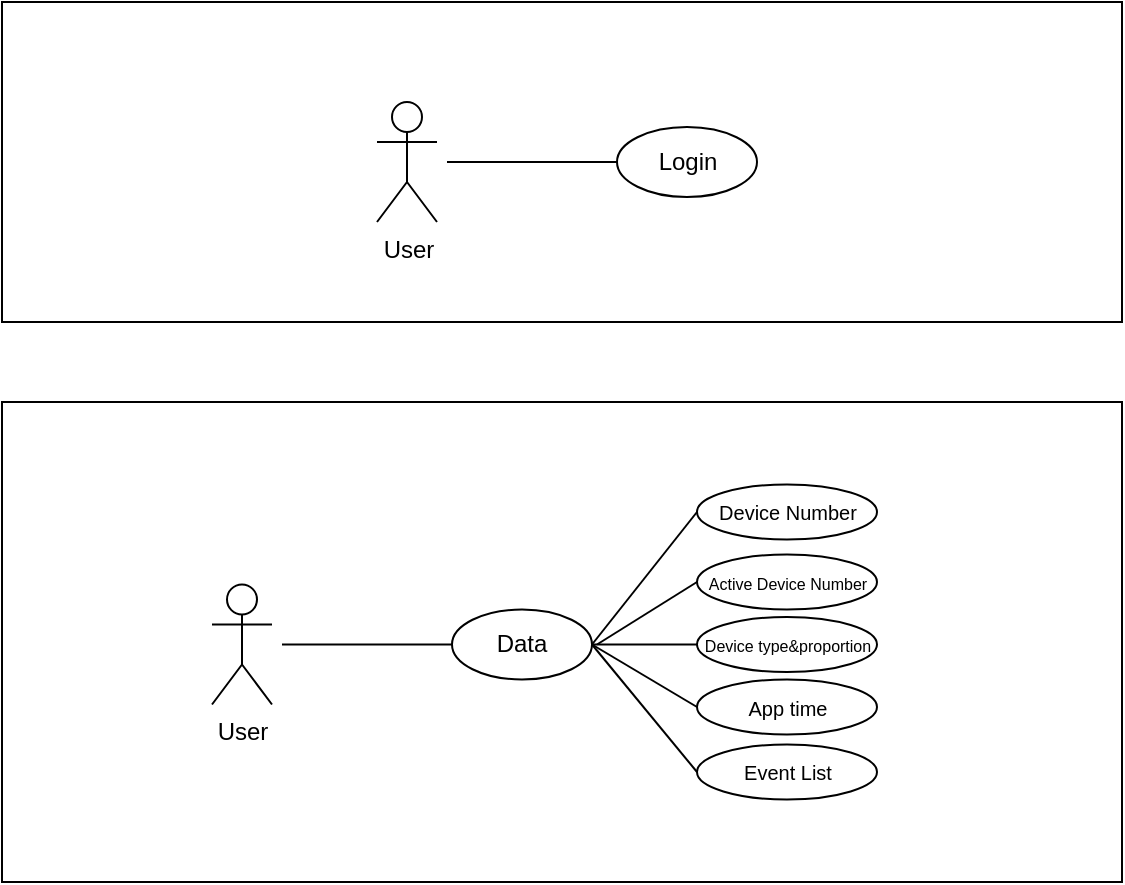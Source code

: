 <mxfile version="13.0.3" type="device" pages="18"><diagram id="hH4f4-3-6F6u0P4qsX8q" name="Page-1"><mxGraphModel dx="768" dy="482" grid="1" gridSize="10" guides="1" tooltips="1" connect="1" arrows="1" fold="1" page="1" pageScale="1" pageWidth="827" pageHeight="1169" math="0" shadow="0"><root><mxCell id="0"/><mxCell id="1" parent="0"/><mxCell id="YInBIjqADrUgdIRIie-e-1" value="" style="rounded=0;whiteSpace=wrap;html=1;" parent="1" vertex="1"><mxGeometry x="40" y="40" width="560" height="160" as="geometry"/></mxCell><mxCell id="YInBIjqADrUgdIRIie-e-2" value="User" style="shape=umlActor;verticalLabelPosition=bottom;verticalAlign=top;html=1;outlineConnect=0;" parent="1" vertex="1"><mxGeometry x="227.5" y="90" width="30" height="60" as="geometry"/></mxCell><mxCell id="YInBIjqADrUgdIRIie-e-3" value="Login" style="ellipse;whiteSpace=wrap;html=1;" parent="1" vertex="1"><mxGeometry x="347.5" y="102.5" width="70" height="35" as="geometry"/></mxCell><mxCell id="YInBIjqADrUgdIRIie-e-4" value="" style="endArrow=none;html=1;exitX=0;exitY=0.5;exitDx=0;exitDy=0;entryX=1;entryY=0.5;entryDx=0;entryDy=0;" parent="1" source="YInBIjqADrUgdIRIie-e-3" target="YInBIjqADrUgdIRIie-e-6" edge="1"><mxGeometry width="50" height="50" relative="1" as="geometry"><mxPoint x="517.5" y="290" as="sourcePoint"/><mxPoint x="567.5" y="240" as="targetPoint"/></mxGeometry></mxCell><mxCell id="YInBIjqADrUgdIRIie-e-6" value="&amp;nbsp; &amp;nbsp;" style="text;html=1;strokeColor=none;fillColor=none;align=center;verticalAlign=middle;whiteSpace=wrap;rounded=0;" parent="1" vertex="1"><mxGeometry x="222.5" y="110" width="40" height="20" as="geometry"/></mxCell><mxCell id="YInBIjqADrUgdIRIie-e-8" value="" style="rounded=0;whiteSpace=wrap;html=1;" parent="1" vertex="1"><mxGeometry x="40" y="240" width="560" height="240" as="geometry"/></mxCell><mxCell id="YInBIjqADrUgdIRIie-e-9" value="User" style="shape=umlActor;verticalLabelPosition=bottom;verticalAlign=top;html=1;outlineConnect=0;" parent="1" vertex="1"><mxGeometry x="145" y="331.25" width="30" height="60" as="geometry"/></mxCell><mxCell id="YInBIjqADrUgdIRIie-e-10" value="Data" style="ellipse;whiteSpace=wrap;html=1;" parent="1" vertex="1"><mxGeometry x="265" y="343.75" width="70" height="35" as="geometry"/></mxCell><mxCell id="YInBIjqADrUgdIRIie-e-11" value="" style="endArrow=none;html=1;exitX=0;exitY=0.5;exitDx=0;exitDy=0;entryX=1;entryY=0.5;entryDx=0;entryDy=0;" parent="1" source="YInBIjqADrUgdIRIie-e-10" target="YInBIjqADrUgdIRIie-e-12" edge="1"><mxGeometry width="50" height="50" relative="1" as="geometry"><mxPoint x="435" y="531.25" as="sourcePoint"/><mxPoint x="485" y="481.25" as="targetPoint"/></mxGeometry></mxCell><mxCell id="YInBIjqADrUgdIRIie-e-12" value="&amp;nbsp; &amp;nbsp;" style="text;html=1;strokeColor=none;fillColor=none;align=center;verticalAlign=middle;whiteSpace=wrap;rounded=0;" parent="1" vertex="1"><mxGeometry x="140" y="351.25" width="40" height="20" as="geometry"/></mxCell><mxCell id="YInBIjqADrUgdIRIie-e-13" value="&lt;font style=&quot;font-size: 8px&quot;&gt;Device type&amp;amp;proportion&lt;/font&gt;" style="ellipse;whiteSpace=wrap;html=1;" parent="1" vertex="1"><mxGeometry x="387.5" y="347.5" width="90" height="27.5" as="geometry"/></mxCell><mxCell id="YInBIjqADrUgdIRIie-e-14" value="&lt;font style=&quot;font-size: 10px&quot;&gt;App time&lt;/font&gt;" style="ellipse;whiteSpace=wrap;html=1;" parent="1" vertex="1"><mxGeometry x="387.5" y="378.75" width="90" height="27.5" as="geometry"/></mxCell><mxCell id="YInBIjqADrUgdIRIie-e-15" value="&lt;font style=&quot;font-size: 10px&quot;&gt;Event List&lt;/font&gt;" style="ellipse;whiteSpace=wrap;html=1;" parent="1" vertex="1"><mxGeometry x="387.5" y="411.25" width="90" height="27.5" as="geometry"/></mxCell><mxCell id="YInBIjqADrUgdIRIie-e-16" value="&lt;font style=&quot;font-size: 8px&quot;&gt;Active Device Number&lt;/font&gt;" style="ellipse;whiteSpace=wrap;html=1;" parent="1" vertex="1"><mxGeometry x="387.5" y="316.25" width="90" height="27.5" as="geometry"/></mxCell><mxCell id="YInBIjqADrUgdIRIie-e-17" value="&lt;font style=&quot;font-size: 10px&quot;&gt;Device Number&lt;/font&gt;" style="ellipse;whiteSpace=wrap;html=1;" parent="1" vertex="1"><mxGeometry x="387.5" y="281.25" width="90" height="27.5" as="geometry"/></mxCell><mxCell id="YInBIjqADrUgdIRIie-e-18" value="" style="endArrow=none;html=1;exitX=1;exitY=0.5;exitDx=0;exitDy=0;entryX=0;entryY=0.5;entryDx=0;entryDy=0;" parent="1" source="YInBIjqADrUgdIRIie-e-10" target="YInBIjqADrUgdIRIie-e-17" edge="1"><mxGeometry width="50" height="50" relative="1" as="geometry"><mxPoint x="297.5" y="291.25" as="sourcePoint"/><mxPoint x="347.5" y="241.25" as="targetPoint"/></mxGeometry></mxCell><mxCell id="YInBIjqADrUgdIRIie-e-19" value="" style="endArrow=none;html=1;entryX=0;entryY=0.5;entryDx=0;entryDy=0;" parent="1" target="YInBIjqADrUgdIRIie-e-16" edge="1"><mxGeometry width="50" height="50" relative="1" as="geometry"><mxPoint x="337.5" y="361.25" as="sourcePoint"/><mxPoint x="347.5" y="241.25" as="targetPoint"/></mxGeometry></mxCell><mxCell id="YInBIjqADrUgdIRIie-e-20" value="" style="endArrow=none;html=1;entryX=1;entryY=0.5;entryDx=0;entryDy=0;exitX=0;exitY=0.5;exitDx=0;exitDy=0;" parent="1" source="YInBIjqADrUgdIRIie-e-13" target="YInBIjqADrUgdIRIie-e-10" edge="1"><mxGeometry width="50" height="50" relative="1" as="geometry"><mxPoint x="297.5" y="291.25" as="sourcePoint"/><mxPoint x="347.5" y="241.25" as="targetPoint"/></mxGeometry></mxCell><mxCell id="YInBIjqADrUgdIRIie-e-21" value="" style="endArrow=none;html=1;exitX=1;exitY=0.5;exitDx=0;exitDy=0;entryX=0;entryY=0.5;entryDx=0;entryDy=0;" parent="1" source="YInBIjqADrUgdIRIie-e-10" target="YInBIjqADrUgdIRIie-e-14" edge="1"><mxGeometry width="50" height="50" relative="1" as="geometry"><mxPoint x="297.5" y="291.25" as="sourcePoint"/><mxPoint x="347.5" y="241.25" as="targetPoint"/></mxGeometry></mxCell><mxCell id="YInBIjqADrUgdIRIie-e-22" value="" style="endArrow=none;html=1;exitX=1;exitY=0.5;exitDx=0;exitDy=0;entryX=0;entryY=0.5;entryDx=0;entryDy=0;" parent="1" source="YInBIjqADrUgdIRIie-e-10" target="YInBIjqADrUgdIRIie-e-15" edge="1"><mxGeometry width="50" height="50" relative="1" as="geometry"><mxPoint x="297.5" y="291.25" as="sourcePoint"/><mxPoint x="347.5" y="241.25" as="targetPoint"/></mxGeometry></mxCell></root></mxGraphModel></diagram><diagram id="mdCK7ufDL4a0QUTKu_FU" name="Page-2"><mxGraphModel dx="768" dy="482" grid="1" gridSize="10" guides="1" tooltips="1" connect="1" arrows="1" fold="1" page="1" pageScale="1" pageWidth="827" pageHeight="1169" math="0" shadow="0"><root><mxCell id="mwAIqsjpLrRH8OS5Hnb2-0"/><mxCell id="mwAIqsjpLrRH8OS5Hnb2-1" parent="mwAIqsjpLrRH8OS5Hnb2-0"/><mxCell id="mwAIqsjpLrRH8OS5Hnb2-2" value="" style="rounded=0;whiteSpace=wrap;html=1;" parent="mwAIqsjpLrRH8OS5Hnb2-1" vertex="1"><mxGeometry x="40" y="240" width="560" height="240" as="geometry"/></mxCell><mxCell id="mwAIqsjpLrRH8OS5Hnb2-3" value="User" style="shape=umlActor;verticalLabelPosition=bottom;verticalAlign=top;html=1;outlineConnect=0;" parent="mwAIqsjpLrRH8OS5Hnb2-1" vertex="1"><mxGeometry x="215" y="330" width="30" height="60" as="geometry"/></mxCell><mxCell id="mwAIqsjpLrRH8OS5Hnb2-4" value="Data Manage" style="ellipse;whiteSpace=wrap;html=1;" parent="mwAIqsjpLrRH8OS5Hnb2-1" vertex="1"><mxGeometry x="335" y="342.5" width="115" height="35" as="geometry"/></mxCell><mxCell id="mwAIqsjpLrRH8OS5Hnb2-5" value="" style="endArrow=none;html=1;exitX=0;exitY=0.5;exitDx=0;exitDy=0;entryX=1;entryY=0.5;entryDx=0;entryDy=0;" parent="mwAIqsjpLrRH8OS5Hnb2-1" source="mwAIqsjpLrRH8OS5Hnb2-4" target="mwAIqsjpLrRH8OS5Hnb2-6" edge="1"><mxGeometry width="50" height="50" relative="1" as="geometry"><mxPoint x="505" y="530" as="sourcePoint"/><mxPoint x="555" y="480" as="targetPoint"/></mxGeometry></mxCell><mxCell id="mwAIqsjpLrRH8OS5Hnb2-6" value="&amp;nbsp; &amp;nbsp;" style="text;html=1;strokeColor=none;fillColor=none;align=center;verticalAlign=middle;whiteSpace=wrap;rounded=0;" parent="mwAIqsjpLrRH8OS5Hnb2-1" vertex="1"><mxGeometry x="210" y="350" width="40" height="20" as="geometry"/></mxCell></root></mxGraphModel></diagram><diagram id="yg_pd3WuVR7TPbn5DdgF" name="Page-3"><mxGraphModel dx="768" dy="482" grid="1" gridSize="10" guides="1" tooltips="1" connect="1" arrows="1" fold="1" page="1" pageScale="1" pageWidth="827" pageHeight="1169" math="0" shadow="0"><root><mxCell id="lUKoo3FnSVLaAVWd8ITv-0"/><mxCell id="lUKoo3FnSVLaAVWd8ITv-1" parent="lUKoo3FnSVLaAVWd8ITv-0"/><mxCell id="iNlcxAzC2ska1V42nOl6-0" value="" style="rounded=0;whiteSpace=wrap;html=1;" parent="lUKoo3FnSVLaAVWd8ITv-1" vertex="1"><mxGeometry x="40" y="240" width="560" height="240" as="geometry"/></mxCell><mxCell id="iNlcxAzC2ska1V42nOl6-1" value="User" style="shape=umlActor;verticalLabelPosition=bottom;verticalAlign=top;html=1;outlineConnect=0;" parent="lUKoo3FnSVLaAVWd8ITv-1" vertex="1"><mxGeometry x="215" y="330" width="30" height="60" as="geometry"/></mxCell><mxCell id="iNlcxAzC2ska1V42nOl6-4" value="&amp;nbsp; &amp;nbsp;" style="text;html=1;strokeColor=none;fillColor=none;align=center;verticalAlign=middle;whiteSpace=wrap;rounded=0;" parent="lUKoo3FnSVLaAVWd8ITv-1" vertex="1"><mxGeometry x="210" y="350" width="40" height="20" as="geometry"/></mxCell><mxCell id="iNlcxAzC2ska1V42nOl6-7" value="&lt;font style=&quot;font-size: 10px&quot;&gt;Device Management&lt;/font&gt;" style="ellipse;whiteSpace=wrap;html=1;" parent="lUKoo3FnSVLaAVWd8ITv-1" vertex="1"><mxGeometry x="332.5" y="346.25" width="107.5" height="27.5" as="geometry"/></mxCell><mxCell id="iNlcxAzC2ska1V42nOl6-14" value="" style="endArrow=none;html=1;entryX=0;entryY=0.5;entryDx=0;entryDy=0;" parent="lUKoo3FnSVLaAVWd8ITv-1" target="iNlcxAzC2ska1V42nOl6-7" edge="1"><mxGeometry width="50" height="50" relative="1" as="geometry"><mxPoint x="250" y="361" as="sourcePoint"/><mxPoint x="292.5" y="241.25" as="targetPoint"/></mxGeometry></mxCell></root></mxGraphModel></diagram><diagram id="iaIaDuDhJiHBpYZTyi4B" name="Page-4"><mxGraphModel dx="768" dy="482" grid="1" gridSize="10" guides="1" tooltips="1" connect="1" arrows="1" fold="1" page="1" pageScale="1" pageWidth="827" pageHeight="1169" math="0" shadow="0"><root><mxCell id="Jf1FxJ1lNRL8g4ML1pbV-0"/><mxCell id="Jf1FxJ1lNRL8g4ML1pbV-1" parent="Jf1FxJ1lNRL8g4ML1pbV-0"/><mxCell id="Jf1FxJ1lNRL8g4ML1pbV-2" value="" style="rounded=0;whiteSpace=wrap;html=1;" parent="Jf1FxJ1lNRL8g4ML1pbV-1" vertex="1"><mxGeometry x="40" y="240" width="560" height="240" as="geometry"/></mxCell><mxCell id="Jf1FxJ1lNRL8g4ML1pbV-3" value="User" style="shape=umlActor;verticalLabelPosition=bottom;verticalAlign=top;html=1;outlineConnect=0;" parent="Jf1FxJ1lNRL8g4ML1pbV-1" vertex="1"><mxGeometry x="209" y="322.5" width="30" height="60" as="geometry"/></mxCell><mxCell id="Jf1FxJ1lNRL8g4ML1pbV-4" value="&amp;nbsp; &amp;nbsp;" style="text;html=1;strokeColor=none;fillColor=none;align=center;verticalAlign=middle;whiteSpace=wrap;rounded=0;" parent="Jf1FxJ1lNRL8g4ML1pbV-1" vertex="1"><mxGeometry x="204" y="342.5" width="40" height="20" as="geometry"/></mxCell><mxCell id="h30Fol8jRjf24sBav6A--0" value="&lt;font style=&quot;font-size: 10px&quot;&gt;Select Device&lt;/font&gt;" style="ellipse;whiteSpace=wrap;html=1;" parent="Jf1FxJ1lNRL8g4ML1pbV-1" vertex="1"><mxGeometry x="324" y="290" width="90" height="27.5" as="geometry"/></mxCell><mxCell id="h30Fol8jRjf24sBav6A--1" value="&lt;font style=&quot;font-size: 10px&quot;&gt;Send Notification&lt;/font&gt;" style="ellipse;whiteSpace=wrap;html=1;" parent="Jf1FxJ1lNRL8g4ML1pbV-1" vertex="1"><mxGeometry x="324" y="338.75" width="90" height="27.5" as="geometry"/></mxCell><mxCell id="h30Fol8jRjf24sBav6A--2" value="" style="endArrow=none;html=1;exitX=1;exitY=0.5;exitDx=0;exitDy=0;entryX=0;entryY=0.5;entryDx=0;entryDy=0;" parent="Jf1FxJ1lNRL8g4ML1pbV-1" source="Jf1FxJ1lNRL8g4ML1pbV-4" target="h30Fol8jRjf24sBav6A--0" edge="1"><mxGeometry width="50" height="50" relative="1" as="geometry"><mxPoint x="414" y="282.5" as="sourcePoint"/><mxPoint x="464" y="232.5" as="targetPoint"/></mxGeometry></mxCell><mxCell id="h30Fol8jRjf24sBav6A--3" value="" style="endArrow=none;html=1;exitX=1;exitY=0.5;exitDx=0;exitDy=0;entryX=0;entryY=0.5;entryDx=0;entryDy=0;" parent="Jf1FxJ1lNRL8g4ML1pbV-1" source="Jf1FxJ1lNRL8g4ML1pbV-4" target="h30Fol8jRjf24sBav6A--1" edge="1"><mxGeometry width="50" height="50" relative="1" as="geometry"><mxPoint x="414" y="282.5" as="sourcePoint"/><mxPoint x="464" y="232.5" as="targetPoint"/></mxGeometry></mxCell><mxCell id="che88270mHcwwXX4ub6e-0" value="&lt;font style=&quot;font-size: 10px&quot;&gt;Create Group&lt;/font&gt;" style="ellipse;whiteSpace=wrap;html=1;" vertex="1" parent="Jf1FxJ1lNRL8g4ML1pbV-1"><mxGeometry x="324" y="390" width="90" height="27.5" as="geometry"/></mxCell><mxCell id="che88270mHcwwXX4ub6e-1" value="" style="endArrow=none;html=1;exitX=1;exitY=0.5;exitDx=0;exitDy=0;entryX=0;entryY=0.5;entryDx=0;entryDy=0;" edge="1" parent="Jf1FxJ1lNRL8g4ML1pbV-1" source="Jf1FxJ1lNRL8g4ML1pbV-4" target="che88270mHcwwXX4ub6e-0"><mxGeometry width="50" height="50" relative="1" as="geometry"><mxPoint x="414" y="272.5" as="sourcePoint"/><mxPoint x="464" y="222.5" as="targetPoint"/></mxGeometry></mxCell></root></mxGraphModel></diagram><diagram id="RMm5VtWfhAHAQWmN5vbu" name="Page-5"><mxGraphModel dx="768" dy="495" grid="1" gridSize="10" guides="1" tooltips="1" connect="1" arrows="1" fold="1" page="1" pageScale="1" pageWidth="827" pageHeight="1169" math="0" shadow="0"><root><mxCell id="nCXiYMChl_snbQm0TYM_-0"/><mxCell id="nCXiYMChl_snbQm0TYM_-1" parent="nCXiYMChl_snbQm0TYM_-0"/><mxCell id="nCXiYMChl_snbQm0TYM_-2" value="" style="rounded=0;whiteSpace=wrap;html=1;" vertex="1" parent="nCXiYMChl_snbQm0TYM_-1"><mxGeometry x="40" y="240" width="560" height="240" as="geometry"/></mxCell><mxCell id="nCXiYMChl_snbQm0TYM_-3" value="User" style="shape=umlActor;verticalLabelPosition=bottom;verticalAlign=top;html=1;outlineConnect=0;" vertex="1" parent="nCXiYMChl_snbQm0TYM_-1"><mxGeometry x="165" y="320" width="30" height="60" as="geometry"/></mxCell><mxCell id="nCXiYMChl_snbQm0TYM_-4" value="&amp;nbsp; &amp;nbsp;" style="text;html=1;strokeColor=none;fillColor=none;align=center;verticalAlign=middle;whiteSpace=wrap;rounded=0;" vertex="1" parent="nCXiYMChl_snbQm0TYM_-1"><mxGeometry x="160" y="340" width="40" height="20" as="geometry"/></mxCell><mxCell id="nCXiYMChl_snbQm0TYM_-5" value="End-user" style="shape=umlActor;verticalLabelPosition=bottom;verticalAlign=top;html=1;outlineConnect=0;" vertex="1" parent="nCXiYMChl_snbQm0TYM_-1"><mxGeometry x="450" y="320" width="30" height="60" as="geometry"/></mxCell><mxCell id="nCXiYMChl_snbQm0TYM_-6" value="&lt;font style=&quot;font-size: 10px&quot;&gt;Select Device&lt;/font&gt;" style="ellipse;whiteSpace=wrap;html=1;" vertex="1" parent="nCXiYMChl_snbQm0TYM_-1"><mxGeometry x="280" y="340" width="90" height="27.5" as="geometry"/></mxCell><mxCell id="nCXiYMChl_snbQm0TYM_-7" value="&lt;font style=&quot;font-size: 10px&quot;&gt;Send Notification&lt;/font&gt;" style="ellipse;whiteSpace=wrap;html=1;" vertex="1" parent="nCXiYMChl_snbQm0TYM_-1"><mxGeometry x="280" y="390" width="90" height="27.5" as="geometry"/></mxCell><mxCell id="nCXiYMChl_snbQm0TYM_-8" value="" style="endArrow=none;html=1;exitX=1;exitY=0.5;exitDx=0;exitDy=0;entryX=0;entryY=0.5;entryDx=0;entryDy=0;" edge="1" parent="nCXiYMChl_snbQm0TYM_-1" source="nCXiYMChl_snbQm0TYM_-4" target="nCXiYMChl_snbQm0TYM_-6"><mxGeometry width="50" height="50" relative="1" as="geometry"><mxPoint x="370" y="280" as="sourcePoint"/><mxPoint x="420" y="230" as="targetPoint"/></mxGeometry></mxCell><mxCell id="nCXiYMChl_snbQm0TYM_-9" value="" style="endArrow=none;html=1;exitX=1;exitY=0.5;exitDx=0;exitDy=0;entryX=0;entryY=0.5;entryDx=0;entryDy=0;" edge="1" parent="nCXiYMChl_snbQm0TYM_-1" source="nCXiYMChl_snbQm0TYM_-4" target="nCXiYMChl_snbQm0TYM_-7"><mxGeometry width="50" height="50" relative="1" as="geometry"><mxPoint x="370" y="280" as="sourcePoint"/><mxPoint x="420" y="230" as="targetPoint"/></mxGeometry></mxCell><mxCell id="nCXiYMChl_snbQm0TYM_-10" value="&amp;nbsp; &amp;nbsp;" style="text;html=1;strokeColor=none;fillColor=none;align=center;verticalAlign=middle;whiteSpace=wrap;rounded=0;" vertex="1" parent="nCXiYMChl_snbQm0TYM_-1"><mxGeometry x="445" y="340" width="40" height="20" as="geometry"/></mxCell><mxCell id="nCXiYMChl_snbQm0TYM_-11" value="" style="endArrow=none;html=1;exitX=1;exitY=0.5;exitDx=0;exitDy=0;entryX=0;entryY=0.5;entryDx=0;entryDy=0;" edge="1" parent="nCXiYMChl_snbQm0TYM_-1" source="nCXiYMChl_snbQm0TYM_-7" target="nCXiYMChl_snbQm0TYM_-10"><mxGeometry width="50" height="50" relative="1" as="geometry"><mxPoint x="370" y="280" as="sourcePoint"/><mxPoint x="420" y="230" as="targetPoint"/></mxGeometry></mxCell><mxCell id="nCXiYMChl_snbQm0TYM_-12" value="" style="endArrow=none;html=1;exitX=0.5;exitY=1;exitDx=0;exitDy=0;entryX=0.5;entryY=0;entryDx=0;entryDy=0;" edge="1" parent="nCXiYMChl_snbQm0TYM_-1" source="nCXiYMChl_snbQm0TYM_-6" target="nCXiYMChl_snbQm0TYM_-7"><mxGeometry width="50" height="50" relative="1" as="geometry"><mxPoint x="370" y="280" as="sourcePoint"/><mxPoint x="420" y="230" as="targetPoint"/></mxGeometry></mxCell><mxCell id="nCXiYMChl_snbQm0TYM_-13" value="&lt;font style=&quot;font-size: 10px&quot;&gt;Create Group&lt;/font&gt;" style="ellipse;whiteSpace=wrap;html=1;" vertex="1" parent="nCXiYMChl_snbQm0TYM_-1"><mxGeometry x="280" y="292.5" width="90" height="27.5" as="geometry"/></mxCell><mxCell id="nCXiYMChl_snbQm0TYM_-14" value="" style="endArrow=none;html=1;exitX=1;exitY=0.5;exitDx=0;exitDy=0;entryX=0;entryY=0.5;entryDx=0;entryDy=0;" edge="1" parent="nCXiYMChl_snbQm0TYM_-1" source="nCXiYMChl_snbQm0TYM_-4" target="nCXiYMChl_snbQm0TYM_-13"><mxGeometry width="50" height="50" relative="1" as="geometry"><mxPoint x="370" y="280" as="sourcePoint"/><mxPoint x="420" y="230" as="targetPoint"/></mxGeometry></mxCell><mxCell id="nCXiYMChl_snbQm0TYM_-15" value="" style="endArrow=none;html=1;exitX=0.5;exitY=1;exitDx=0;exitDy=0;entryX=0.5;entryY=0;entryDx=0;entryDy=0;" edge="1" parent="nCXiYMChl_snbQm0TYM_-1" source="nCXiYMChl_snbQm0TYM_-13" target="nCXiYMChl_snbQm0TYM_-6"><mxGeometry width="50" height="50" relative="1" as="geometry"><mxPoint x="370" y="280" as="sourcePoint"/><mxPoint x="420" y="230" as="targetPoint"/></mxGeometry></mxCell></root></mxGraphModel></diagram><diagram id="L6JxEXyLEqYgvhTewFoy" name="Page-6"><mxGraphModel dx="768" dy="495" grid="1" gridSize="10" guides="1" tooltips="1" connect="1" arrows="1" fold="1" page="1" pageScale="1" pageWidth="827" pageHeight="1169" math="0" shadow="0"><root><mxCell id="D7_fXmSmIM3AiqdvQjoi-0"/><mxCell id="D7_fXmSmIM3AiqdvQjoi-1" parent="D7_fXmSmIM3AiqdvQjoi-0"/><mxCell id="D7_fXmSmIM3AiqdvQjoi-2" value="" style="rounded=0;whiteSpace=wrap;html=1;" vertex="1" parent="D7_fXmSmIM3AiqdvQjoi-1"><mxGeometry x="40" y="240" width="560" height="240" as="geometry"/></mxCell><mxCell id="D7_fXmSmIM3AiqdvQjoi-3" value="User" style="shape=umlActor;verticalLabelPosition=bottom;verticalAlign=top;html=1;outlineConnect=0;" vertex="1" parent="D7_fXmSmIM3AiqdvQjoi-1"><mxGeometry x="165" y="320" width="30" height="60" as="geometry"/></mxCell><mxCell id="D7_fXmSmIM3AiqdvQjoi-4" value="&amp;nbsp; &amp;nbsp;" style="text;html=1;strokeColor=none;fillColor=none;align=center;verticalAlign=middle;whiteSpace=wrap;rounded=0;" vertex="1" parent="D7_fXmSmIM3AiqdvQjoi-1"><mxGeometry x="160" y="340" width="40" height="20" as="geometry"/></mxCell><mxCell id="D7_fXmSmIM3AiqdvQjoi-6" value="&lt;font style=&quot;font-size: 10px&quot;&gt;Select Device&lt;/font&gt;" style="ellipse;whiteSpace=wrap;html=1;" vertex="1" parent="D7_fXmSmIM3AiqdvQjoi-1"><mxGeometry x="260" y="336.25" width="90" height="27.5" as="geometry"/></mxCell><mxCell id="D7_fXmSmIM3AiqdvQjoi-7" value="&lt;font style=&quot;font-size: 10px&quot;&gt;Add Notification&lt;/font&gt;" style="ellipse;whiteSpace=wrap;html=1;" vertex="1" parent="D7_fXmSmIM3AiqdvQjoi-1"><mxGeometry x="400" y="336.25" width="90" height="27.5" as="geometry"/></mxCell><mxCell id="D7_fXmSmIM3AiqdvQjoi-8" value="" style="endArrow=none;html=1;exitX=1;exitY=0.5;exitDx=0;exitDy=0;entryX=0;entryY=0.5;entryDx=0;entryDy=0;" edge="1" parent="D7_fXmSmIM3AiqdvQjoi-1" source="D7_fXmSmIM3AiqdvQjoi-4" target="D7_fXmSmIM3AiqdvQjoi-6"><mxGeometry width="50" height="50" relative="1" as="geometry"><mxPoint x="370" y="280" as="sourcePoint"/><mxPoint x="420" y="230" as="targetPoint"/></mxGeometry></mxCell><mxCell id="D7_fXmSmIM3AiqdvQjoi-9" value="" style="endArrow=none;html=1;entryX=0;entryY=0.5;entryDx=0;entryDy=0;" edge="1" parent="D7_fXmSmIM3AiqdvQjoi-1" target="D7_fXmSmIM3AiqdvQjoi-7"><mxGeometry width="50" height="50" relative="1" as="geometry"><mxPoint x="350" y="350" as="sourcePoint"/><mxPoint x="420" y="230" as="targetPoint"/></mxGeometry></mxCell></root></mxGraphModel></diagram><diagram id="g8p5uwOcTv4BqSlf598r" name="Page-7"><mxGraphModel dx="768" dy="495" grid="1" gridSize="10" guides="1" tooltips="1" connect="1" arrows="1" fold="1" page="1" pageScale="1" pageWidth="827" pageHeight="1169" math="0" shadow="0"><root><mxCell id="6GmNnBKrfYfGT5X8k7vs-0"/><mxCell id="6GmNnBKrfYfGT5X8k7vs-1" parent="6GmNnBKrfYfGT5X8k7vs-0"/><mxCell id="6GmNnBKrfYfGT5X8k7vs-2" value="" style="rounded=0;whiteSpace=wrap;html=1;" vertex="1" parent="6GmNnBKrfYfGT5X8k7vs-1"><mxGeometry x="40" y="240" width="560" height="240" as="geometry"/></mxCell><mxCell id="6GmNnBKrfYfGT5X8k7vs-3" value="User" style="shape=umlActor;verticalLabelPosition=bottom;verticalAlign=top;html=1;outlineConnect=0;" vertex="1" parent="6GmNnBKrfYfGT5X8k7vs-1"><mxGeometry x="225" y="320" width="30" height="60" as="geometry"/></mxCell><mxCell id="6GmNnBKrfYfGT5X8k7vs-4" value="&amp;nbsp; &amp;nbsp;" style="text;html=1;strokeColor=none;fillColor=none;align=center;verticalAlign=middle;whiteSpace=wrap;rounded=0;" vertex="1" parent="6GmNnBKrfYfGT5X8k7vs-1"><mxGeometry x="220" y="340" width="40" height="20" as="geometry"/></mxCell><mxCell id="6GmNnBKrfYfGT5X8k7vs-5" value="&lt;font style=&quot;font-size: 10px&quot;&gt;Search Device&lt;/font&gt;" style="ellipse;whiteSpace=wrap;html=1;" vertex="1" parent="6GmNnBKrfYfGT5X8k7vs-1"><mxGeometry x="350" y="336.25" width="90" height="27.5" as="geometry"/></mxCell><mxCell id="6GmNnBKrfYfGT5X8k7vs-7" value="" style="endArrow=none;html=1;exitX=1;exitY=0.5;exitDx=0;exitDy=0;entryX=0;entryY=0.5;entryDx=0;entryDy=0;" edge="1" parent="6GmNnBKrfYfGT5X8k7vs-1" source="6GmNnBKrfYfGT5X8k7vs-4" target="6GmNnBKrfYfGT5X8k7vs-5"><mxGeometry width="50" height="50" relative="1" as="geometry"><mxPoint x="370" y="280" as="sourcePoint"/><mxPoint x="420" y="230" as="targetPoint"/></mxGeometry></mxCell></root></mxGraphModel></diagram><diagram id="-KNTxEYHQf-LJdIU3QSY" name="Page-8"><mxGraphModel dx="768" dy="495" grid="1" gridSize="10" guides="1" tooltips="1" connect="1" arrows="1" fold="1" page="1" pageScale="1" pageWidth="827" pageHeight="1169" math="0" shadow="0"><root><mxCell id="aZE1uISRexG6uhtcpilt-0"/><mxCell id="aZE1uISRexG6uhtcpilt-1" parent="aZE1uISRexG6uhtcpilt-0"/><mxCell id="aZE1uISRexG6uhtcpilt-2" value="" style="rounded=0;whiteSpace=wrap;html=1;" vertex="1" parent="aZE1uISRexG6uhtcpilt-1"><mxGeometry x="40" y="240" width="560" height="240" as="geometry"/></mxCell><mxCell id="aZE1uISRexG6uhtcpilt-3" value="User" style="shape=umlActor;verticalLabelPosition=bottom;verticalAlign=top;html=1;outlineConnect=0;" vertex="1" parent="aZE1uISRexG6uhtcpilt-1"><mxGeometry x="225" y="320" width="30" height="60" as="geometry"/></mxCell><mxCell id="aZE1uISRexG6uhtcpilt-4" value="&amp;nbsp; &amp;nbsp;" style="text;html=1;strokeColor=none;fillColor=none;align=center;verticalAlign=middle;whiteSpace=wrap;rounded=0;" vertex="1" parent="aZE1uISRexG6uhtcpilt-1"><mxGeometry x="220" y="340" width="40" height="20" as="geometry"/></mxCell><mxCell id="aZE1uISRexG6uhtcpilt-5" value="&lt;font style=&quot;font-size: 10px&quot;&gt;Export to CSV&lt;/font&gt;" style="ellipse;whiteSpace=wrap;html=1;" vertex="1" parent="aZE1uISRexG6uhtcpilt-1"><mxGeometry x="350" y="336.25" width="90" height="27.5" as="geometry"/></mxCell><mxCell id="aZE1uISRexG6uhtcpilt-6" value="" style="endArrow=none;html=1;exitX=1;exitY=0.5;exitDx=0;exitDy=0;entryX=0;entryY=0.5;entryDx=0;entryDy=0;" edge="1" parent="aZE1uISRexG6uhtcpilt-1" source="aZE1uISRexG6uhtcpilt-4" target="aZE1uISRexG6uhtcpilt-5"><mxGeometry width="50" height="50" relative="1" as="geometry"><mxPoint x="370" y="280" as="sourcePoint"/><mxPoint x="420" y="230" as="targetPoint"/></mxGeometry></mxCell></root></mxGraphModel></diagram><diagram id="eml90ZIOzWYsU8sUEqi-" name="Page-9"><mxGraphModel dx="768" dy="482" grid="1" gridSize="10" guides="1" tooltips="1" connect="1" arrows="1" fold="1" page="1" pageScale="1" pageWidth="827" pageHeight="1169" math="0" shadow="0"><root><mxCell id="6F4zd0JSOaT6via2OtEN-0"/><mxCell id="6F4zd0JSOaT6via2OtEN-1" parent="6F4zd0JSOaT6via2OtEN-0"/><mxCell id="6F4zd0JSOaT6via2OtEN-2" value="" style="rounded=0;whiteSpace=wrap;html=1;" parent="6F4zd0JSOaT6via2OtEN-1" vertex="1"><mxGeometry x="40" y="240" width="560" height="240" as="geometry"/></mxCell><mxCell id="6F4zd0JSOaT6via2OtEN-3" value="User" style="shape=umlActor;verticalLabelPosition=bottom;verticalAlign=top;html=1;outlineConnect=0;" parent="6F4zd0JSOaT6via2OtEN-1" vertex="1"><mxGeometry x="210" y="330" width="30" height="60" as="geometry"/></mxCell><mxCell id="6F4zd0JSOaT6via2OtEN-4" value="&amp;nbsp; &amp;nbsp;" style="text;html=1;strokeColor=none;fillColor=none;align=center;verticalAlign=middle;whiteSpace=wrap;rounded=0;" parent="6F4zd0JSOaT6via2OtEN-1" vertex="1"><mxGeometry x="205" y="350" width="40" height="20" as="geometry"/></mxCell><mxCell id="6F4zd0JSOaT6via2OtEN-6" value="&lt;font style=&quot;font-size: 10px&quot;&gt;User Management&lt;/font&gt;" style="ellipse;whiteSpace=wrap;html=1;" parent="6F4zd0JSOaT6via2OtEN-1" vertex="1"><mxGeometry x="327.5" y="346.25" width="107.5" height="27.5" as="geometry"/></mxCell><mxCell id="6F4zd0JSOaT6via2OtEN-12" value="" style="endArrow=none;html=1;entryX=0;entryY=0.5;entryDx=0;entryDy=0;" parent="6F4zd0JSOaT6via2OtEN-1" target="6F4zd0JSOaT6via2OtEN-6" edge="1"><mxGeometry width="50" height="50" relative="1" as="geometry"><mxPoint x="245" y="361" as="sourcePoint"/><mxPoint x="287.5" y="241.25" as="targetPoint"/></mxGeometry></mxCell></root></mxGraphModel></diagram><diagram id="La1eZZROzJSnWQ7z5o4L" name="Page-10"><mxGraphModel dx="768" dy="482" grid="1" gridSize="10" guides="1" tooltips="1" connect="1" arrows="1" fold="1" page="1" pageScale="1" pageWidth="827" pageHeight="1169" math="0" shadow="0"><root><mxCell id="SCt6x10a1IecjhKonLFW-0"/><mxCell id="SCt6x10a1IecjhKonLFW-1" parent="SCt6x10a1IecjhKonLFW-0"/><mxCell id="SCt6x10a1IecjhKonLFW-2" value="" style="rounded=0;whiteSpace=wrap;html=1;" parent="SCt6x10a1IecjhKonLFW-1" vertex="1"><mxGeometry x="40" y="240" width="560" height="240" as="geometry"/></mxCell><mxCell id="SCt6x10a1IecjhKonLFW-3" value="User" style="shape=umlActor;verticalLabelPosition=bottom;verticalAlign=top;html=1;outlineConnect=0;" parent="SCt6x10a1IecjhKonLFW-1" vertex="1"><mxGeometry x="205" y="330" width="30" height="60" as="geometry"/></mxCell><mxCell id="SCt6x10a1IecjhKonLFW-4" value="&amp;nbsp; &amp;nbsp;" style="text;html=1;strokeColor=none;fillColor=none;align=center;verticalAlign=middle;whiteSpace=wrap;rounded=0;" parent="SCt6x10a1IecjhKonLFW-1" vertex="1"><mxGeometry x="200" y="350" width="40" height="20" as="geometry"/></mxCell><mxCell id="SCt6x10a1IecjhKonLFW-7" value="&lt;font style=&quot;font-size: 10px&quot;&gt;Credential Management&lt;/font&gt;" style="ellipse;whiteSpace=wrap;html=1;" parent="SCt6x10a1IecjhKonLFW-1" vertex="1"><mxGeometry x="322.5" y="346.25" width="137.5" height="27.5" as="geometry"/></mxCell><mxCell id="SCt6x10a1IecjhKonLFW-10" value="" style="endArrow=none;html=1;entryX=0;entryY=0.5;entryDx=0;entryDy=0;" parent="SCt6x10a1IecjhKonLFW-1" target="SCt6x10a1IecjhKonLFW-7" edge="1"><mxGeometry width="50" height="50" relative="1" as="geometry"><mxPoint x="240" y="361" as="sourcePoint"/><mxPoint x="282.5" y="241.25" as="targetPoint"/></mxGeometry></mxCell></root></mxGraphModel></diagram><diagram id="XX_10q1uTibuBk1V-_6M" name="Page-11"><mxGraphModel dx="768" dy="495" grid="1" gridSize="10" guides="1" tooltips="1" connect="1" arrows="1" fold="1" page="1" pageScale="1" pageWidth="827" pageHeight="1169" math="0" shadow="0"><root><mxCell id="j_IpQJSbwdChVEG-Ila8-0"/><mxCell id="j_IpQJSbwdChVEG-Ila8-1" parent="j_IpQJSbwdChVEG-Ila8-0"/><mxCell id="j_IpQJSbwdChVEG-Ila8-2" value="" style="rounded=0;whiteSpace=wrap;html=1;" vertex="1" parent="j_IpQJSbwdChVEG-Ila8-1"><mxGeometry x="40" y="40" width="560" height="160" as="geometry"/></mxCell><mxCell id="j_IpQJSbwdChVEG-Ila8-3" value="User" style="shape=umlActor;verticalLabelPosition=bottom;verticalAlign=top;html=1;outlineConnect=0;" vertex="1" parent="j_IpQJSbwdChVEG-Ila8-1"><mxGeometry x="227.5" y="90" width="30" height="60" as="geometry"/></mxCell><mxCell id="j_IpQJSbwdChVEG-Ila8-5" value="" style="endArrow=none;html=1;exitX=0;exitY=0.5;exitDx=0;exitDy=0;entryX=1;entryY=0.5;entryDx=0;entryDy=0;" edge="1" parent="j_IpQJSbwdChVEG-Ila8-1" target="j_IpQJSbwdChVEG-Ila8-6"><mxGeometry width="50" height="50" relative="1" as="geometry"><mxPoint x="347.5" y="120" as="sourcePoint"/><mxPoint x="567.5" y="240" as="targetPoint"/></mxGeometry></mxCell><mxCell id="j_IpQJSbwdChVEG-Ila8-6" value="&amp;nbsp; &amp;nbsp;" style="text;html=1;strokeColor=none;fillColor=none;align=center;verticalAlign=middle;whiteSpace=wrap;rounded=0;" vertex="1" parent="j_IpQJSbwdChVEG-Ila8-1"><mxGeometry x="222.5" y="110" width="40" height="20" as="geometry"/></mxCell><mxCell id="XuGlAuoHgfPjFPThDE-g-0" value="&lt;font style=&quot;font-size: 10px&quot;&gt;Change Password&lt;/font&gt;" style="ellipse;whiteSpace=wrap;html=1;" vertex="1" parent="j_IpQJSbwdChVEG-Ila8-1"><mxGeometry x="340" y="106.25" width="90" height="27.5" as="geometry"/></mxCell></root></mxGraphModel></diagram><diagram id="4eB8GeLNDkNG4yi1Lt0a" name="Page-12"><mxGraphModel dx="768" dy="482" grid="1" gridSize="10" guides="1" tooltips="1" connect="1" arrows="1" fold="1" page="1" pageScale="1" pageWidth="827" pageHeight="1169" math="0" shadow="0"><root><mxCell id="4hDBxN9dtJ_hpJ_WPSq8-0"/><mxCell id="4hDBxN9dtJ_hpJ_WPSq8-1" parent="4hDBxN9dtJ_hpJ_WPSq8-0"/><mxCell id="4hDBxN9dtJ_hpJ_WPSq8-2" value="" style="rounded=0;whiteSpace=wrap;html=1;" parent="4hDBxN9dtJ_hpJ_WPSq8-1" vertex="1"><mxGeometry x="40" y="240" width="560" height="240" as="geometry"/></mxCell><mxCell id="4hDBxN9dtJ_hpJ_WPSq8-3" value="Administrator" style="shape=umlActor;verticalLabelPosition=bottom;verticalAlign=top;html=1;outlineConnect=0;" parent="4hDBxN9dtJ_hpJ_WPSq8-1" vertex="1"><mxGeometry x="215" y="320" width="30" height="60" as="geometry"/></mxCell><mxCell id="4hDBxN9dtJ_hpJ_WPSq8-4" value="&amp;nbsp; &amp;nbsp;" style="text;html=1;strokeColor=none;fillColor=none;align=center;verticalAlign=middle;whiteSpace=wrap;rounded=0;" parent="4hDBxN9dtJ_hpJ_WPSq8-1" vertex="1"><mxGeometry x="210" y="340" width="40" height="20" as="geometry"/></mxCell><mxCell id="4hDBxN9dtJ_hpJ_WPSq8-13" value="&lt;font style=&quot;font-size: 10px&quot;&gt;Permission Management&lt;/font&gt;" style="ellipse;whiteSpace=wrap;html=1;" parent="4hDBxN9dtJ_hpJ_WPSq8-1" vertex="1"><mxGeometry x="325" y="336.25" width="135" height="27.5" as="geometry"/></mxCell><mxCell id="4hDBxN9dtJ_hpJ_WPSq8-14" value="" style="endArrow=none;html=1;exitX=1;exitY=0.5;exitDx=0;exitDy=0;entryX=0;entryY=0.5;entryDx=0;entryDy=0;" parent="4hDBxN9dtJ_hpJ_WPSq8-1" source="4hDBxN9dtJ_hpJ_WPSq8-4" target="4hDBxN9dtJ_hpJ_WPSq8-13" edge="1"><mxGeometry width="50" height="50" relative="1" as="geometry"><mxPoint x="420" y="280" as="sourcePoint"/><mxPoint x="470" y="230" as="targetPoint"/></mxGeometry></mxCell></root></mxGraphModel></diagram><diagram id="cAafBe12jAXV4Kpn25h_" name="Page-13"><mxGraphModel dx="768" dy="482" grid="1" gridSize="10" guides="1" tooltips="1" connect="1" arrows="1" fold="1" page="1" pageScale="1" pageWidth="827" pageHeight="1169" math="0" shadow="0"><root><mxCell id="ERcjDLJ6CfkhtcYMNa_5-0"/><mxCell id="ERcjDLJ6CfkhtcYMNa_5-1" parent="ERcjDLJ6CfkhtcYMNa_5-0"/><mxCell id="ERcjDLJ6CfkhtcYMNa_5-2" value="" style="rounded=0;whiteSpace=wrap;html=1;" parent="ERcjDLJ6CfkhtcYMNa_5-1" vertex="1"><mxGeometry x="40" y="240" width="560" height="240" as="geometry"/></mxCell><mxCell id="ERcjDLJ6CfkhtcYMNa_5-3" value="Account" style="shape=umlActor;verticalLabelPosition=bottom;verticalAlign=top;html=1;outlineConnect=0;" parent="ERcjDLJ6CfkhtcYMNa_5-1" vertex="1"><mxGeometry x="225" y="325" width="30" height="60" as="geometry"/></mxCell><mxCell id="ERcjDLJ6CfkhtcYMNa_5-4" value="&amp;nbsp; &amp;nbsp;" style="text;html=1;strokeColor=none;fillColor=none;align=center;verticalAlign=middle;whiteSpace=wrap;rounded=0;" parent="ERcjDLJ6CfkhtcYMNa_5-1" vertex="1"><mxGeometry x="220" y="345" width="40" height="20" as="geometry"/></mxCell><mxCell id="ERcjDLJ6CfkhtcYMNa_5-6" value="&lt;font style=&quot;font-size: 10px&quot;&gt;Role Assignment&lt;/font&gt;" style="ellipse;whiteSpace=wrap;html=1;" parent="ERcjDLJ6CfkhtcYMNa_5-1" vertex="1"><mxGeometry x="335" y="375" width="105" height="27.5" as="geometry"/></mxCell><mxCell id="ERcjDLJ6CfkhtcYMNa_5-7" value="" style="endArrow=none;html=1;exitX=1;exitY=0.5;exitDx=0;exitDy=0;entryX=0;entryY=0.5;entryDx=0;entryDy=0;" parent="ERcjDLJ6CfkhtcYMNa_5-1" source="ERcjDLJ6CfkhtcYMNa_5-4" target="ERcjDLJ6CfkhtcYMNa_5-6" edge="1"><mxGeometry width="50" height="50" relative="1" as="geometry"><mxPoint x="430" y="285" as="sourcePoint"/><mxPoint x="480" y="235" as="targetPoint"/></mxGeometry></mxCell><mxCell id="ERcjDLJ6CfkhtcYMNa_5-10" value="&lt;font style=&quot;font-size: 10px&quot;&gt;Role Management&lt;/font&gt;" style="ellipse;whiteSpace=wrap;html=1;" parent="ERcjDLJ6CfkhtcYMNa_5-1" vertex="1"><mxGeometry x="335" y="317.5" width="105" height="27.5" as="geometry"/></mxCell><mxCell id="ERcjDLJ6CfkhtcYMNa_5-11" value="" style="endArrow=none;html=1;exitX=1;exitY=0.5;exitDx=0;exitDy=0;entryX=0;entryY=0.5;entryDx=0;entryDy=0;" parent="ERcjDLJ6CfkhtcYMNa_5-1" source="ERcjDLJ6CfkhtcYMNa_5-4" target="ERcjDLJ6CfkhtcYMNa_5-10" edge="1"><mxGeometry width="50" height="50" relative="1" as="geometry"><mxPoint x="430" y="285" as="sourcePoint"/><mxPoint x="480" y="235" as="targetPoint"/></mxGeometry></mxCell></root></mxGraphModel></diagram><diagram id="OYYnutBiD2sDxQZx-6q4" name="Page-14"><mxGraphModel dx="768" dy="495" grid="1" gridSize="10" guides="1" tooltips="1" connect="1" arrows="1" fold="1" page="1" pageScale="1" pageWidth="827" pageHeight="1169" math="0" shadow="0"><root><mxCell id="PmrqWV1EE0e5SvTbVDnB-0"/><mxCell id="PmrqWV1EE0e5SvTbVDnB-1" parent="PmrqWV1EE0e5SvTbVDnB-0"/><mxCell id="PmrqWV1EE0e5SvTbVDnB-2" value="" style="rounded=0;whiteSpace=wrap;html=1;" vertex="1" parent="PmrqWV1EE0e5SvTbVDnB-1"><mxGeometry x="40" y="240" width="560" height="240" as="geometry"/></mxCell><mxCell id="PmrqWV1EE0e5SvTbVDnB-3" value="User" style="shape=umlActor;verticalLabelPosition=bottom;verticalAlign=top;html=1;outlineConnect=0;" vertex="1" parent="PmrqWV1EE0e5SvTbVDnB-1"><mxGeometry x="235" y="330" width="30" height="60" as="geometry"/></mxCell><mxCell id="PmrqWV1EE0e5SvTbVDnB-4" value="&amp;nbsp; &amp;nbsp;" style="text;html=1;strokeColor=none;fillColor=none;align=center;verticalAlign=middle;whiteSpace=wrap;rounded=0;" vertex="1" parent="PmrqWV1EE0e5SvTbVDnB-1"><mxGeometry x="230" y="350" width="40" height="20" as="geometry"/></mxCell><mxCell id="PmrqWV1EE0e5SvTbVDnB-5" value="&lt;span style=&quot;font-size: 10px&quot;&gt;Delete Role&lt;/span&gt;" style="ellipse;whiteSpace=wrap;html=1;" vertex="1" parent="PmrqWV1EE0e5SvTbVDnB-1"><mxGeometry x="352.5" y="360" width="90" height="27.5" as="geometry"/></mxCell><mxCell id="PmrqWV1EE0e5SvTbVDnB-7" value="&lt;font style=&quot;font-size: 10px&quot;&gt;Edit Role&lt;/font&gt;" style="ellipse;whiteSpace=wrap;html=1;" vertex="1" parent="PmrqWV1EE0e5SvTbVDnB-1"><mxGeometry x="352.5" y="322.5" width="90" height="27.5" as="geometry"/></mxCell><mxCell id="PmrqWV1EE0e5SvTbVDnB-10" value="" style="endArrow=none;html=1;entryX=0;entryY=0.5;entryDx=0;entryDy=0;" edge="1" parent="PmrqWV1EE0e5SvTbVDnB-1" target="PmrqWV1EE0e5SvTbVDnB-7"><mxGeometry width="50" height="50" relative="1" as="geometry"><mxPoint x="270" y="361" as="sourcePoint"/><mxPoint x="312.5" y="241.25" as="targetPoint"/></mxGeometry></mxCell><mxCell id="PmrqWV1EE0e5SvTbVDnB-11" value="" style="endArrow=none;html=1;entryX=0;entryY=0.5;entryDx=0;entryDy=0;" edge="1" parent="PmrqWV1EE0e5SvTbVDnB-1" target="PmrqWV1EE0e5SvTbVDnB-5"><mxGeometry width="50" height="50" relative="1" as="geometry"><mxPoint x="270" y="361" as="sourcePoint"/><mxPoint x="312.5" y="241.25" as="targetPoint"/></mxGeometry></mxCell></root></mxGraphModel></diagram><diagram id="iZGJ5lzuiCWaw6cyhd9o" name="Page-15"><mxGraphModel dx="768" dy="482" grid="1" gridSize="10" guides="1" tooltips="1" connect="1" arrows="1" fold="1" page="1" pageScale="1" pageWidth="827" pageHeight="1169" math="0" shadow="0"><root><mxCell id="mpnpyGmegUqYTwExj2e0-0"/><mxCell id="mpnpyGmegUqYTwExj2e0-1" parent="mpnpyGmegUqYTwExj2e0-0"/><mxCell id="mpnpyGmegUqYTwExj2e0-2" value="" style="rounded=0;whiteSpace=wrap;html=1;" parent="mpnpyGmegUqYTwExj2e0-1" vertex="1"><mxGeometry x="40" y="40" width="560" height="160" as="geometry"/></mxCell><mxCell id="mpnpyGmegUqYTwExj2e0-3" value="User" style="shape=umlActor;verticalLabelPosition=bottom;verticalAlign=top;html=1;outlineConnect=0;" parent="mpnpyGmegUqYTwExj2e0-1" vertex="1"><mxGeometry x="227.5" y="90" width="30" height="60" as="geometry"/></mxCell><mxCell id="mpnpyGmegUqYTwExj2e0-4" value="" style="endArrow=none;html=1;exitX=0;exitY=0.5;exitDx=0;exitDy=0;entryX=1;entryY=0.5;entryDx=0;entryDy=0;" parent="mpnpyGmegUqYTwExj2e0-1" target="mpnpyGmegUqYTwExj2e0-5" edge="1"><mxGeometry width="50" height="50" relative="1" as="geometry"><mxPoint x="347.5" y="120" as="sourcePoint"/><mxPoint x="567.5" y="240" as="targetPoint"/></mxGeometry></mxCell><mxCell id="mpnpyGmegUqYTwExj2e0-5" value="&amp;nbsp; &amp;nbsp;" style="text;html=1;strokeColor=none;fillColor=none;align=center;verticalAlign=middle;whiteSpace=wrap;rounded=0;" parent="mpnpyGmegUqYTwExj2e0-1" vertex="1"><mxGeometry x="222.5" y="110" width="40" height="20" as="geometry"/></mxCell><mxCell id="mpnpyGmegUqYTwExj2e0-6" value="&lt;font style=&quot;font-size: 10px&quot;&gt;Child Account Management&lt;/font&gt;" style="ellipse;whiteSpace=wrap;html=1;" parent="mpnpyGmegUqYTwExj2e0-1" vertex="1"><mxGeometry x="340" y="106.25" width="150" height="27.5" as="geometry"/></mxCell></root></mxGraphModel></diagram><diagram id="DFS56DS2n-JobXyc7iZU" name="Page-16"><mxGraphModel dx="768" dy="495" grid="1" gridSize="10" guides="1" tooltips="1" connect="1" arrows="1" fold="1" page="1" pageScale="1" pageWidth="827" pageHeight="1169" math="0" shadow="0"><root><mxCell id="rAl6sVZPvKRcDdC2FLeA-0"/><mxCell id="rAl6sVZPvKRcDdC2FLeA-1" parent="rAl6sVZPvKRcDdC2FLeA-0"/><mxCell id="rAl6sVZPvKRcDdC2FLeA-2" value="" style="rounded=0;whiteSpace=wrap;html=1;" vertex="1" parent="rAl6sVZPvKRcDdC2FLeA-1"><mxGeometry x="40" y="40" width="560" height="160" as="geometry"/></mxCell><mxCell id="rAl6sVZPvKRcDdC2FLeA-3" value="User" style="shape=umlActor;verticalLabelPosition=bottom;verticalAlign=top;html=1;outlineConnect=0;" vertex="1" parent="rAl6sVZPvKRcDdC2FLeA-1"><mxGeometry x="227.5" y="90" width="30" height="60" as="geometry"/></mxCell><mxCell id="rAl6sVZPvKRcDdC2FLeA-4" value="" style="endArrow=none;html=1;exitX=0;exitY=0.5;exitDx=0;exitDy=0;entryX=1;entryY=0.5;entryDx=0;entryDy=0;" edge="1" parent="rAl6sVZPvKRcDdC2FLeA-1" target="rAl6sVZPvKRcDdC2FLeA-5"><mxGeometry width="50" height="50" relative="1" as="geometry"><mxPoint x="347.5" y="120" as="sourcePoint"/><mxPoint x="567.5" y="240" as="targetPoint"/></mxGeometry></mxCell><mxCell id="rAl6sVZPvKRcDdC2FLeA-5" value="&amp;nbsp; &amp;nbsp;" style="text;html=1;strokeColor=none;fillColor=none;align=center;verticalAlign=middle;whiteSpace=wrap;rounded=0;" vertex="1" parent="rAl6sVZPvKRcDdC2FLeA-1"><mxGeometry x="222.5" y="110" width="40" height="20" as="geometry"/></mxCell><mxCell id="rAl6sVZPvKRcDdC2FLeA-6" value="&lt;font style=&quot;font-size: 10px&quot;&gt;Switch Account&lt;/font&gt;" style="ellipse;whiteSpace=wrap;html=1;" vertex="1" parent="rAl6sVZPvKRcDdC2FLeA-1"><mxGeometry x="340" y="106.25" width="90" height="27.5" as="geometry"/></mxCell></root></mxGraphModel></diagram><diagram id="sIkfVWzGLFhwhNRjuej3" name="p4-question"><mxGraphModel dx="768" dy="482" grid="1" gridSize="10" guides="1" tooltips="1" connect="1" arrows="1" fold="1" page="1" pageScale="1" pageWidth="827" pageHeight="1169" math="0" shadow="0"><root><mxCell id="m9P42kZAPqIZM1jdIbqt-0"/><mxCell id="m9P42kZAPqIZM1jdIbqt-1" parent="m9P42kZAPqIZM1jdIbqt-0"/><mxCell id="2jbtMOs36KIF_TRP90-u-0" value="" style="rounded=0;whiteSpace=wrap;html=1;" parent="m9P42kZAPqIZM1jdIbqt-1" vertex="1"><mxGeometry x="40" y="240" width="560" height="240" as="geometry"/></mxCell><mxCell id="2jbtMOs36KIF_TRP90-u-1" value="User" style="shape=umlActor;verticalLabelPosition=bottom;verticalAlign=top;html=1;outlineConnect=0;" parent="m9P42kZAPqIZM1jdIbqt-1" vertex="1"><mxGeometry x="165" y="320" width="30" height="60" as="geometry"/></mxCell><mxCell id="2jbtMOs36KIF_TRP90-u-2" value="&amp;nbsp; &amp;nbsp;" style="text;html=1;strokeColor=none;fillColor=none;align=center;verticalAlign=middle;whiteSpace=wrap;rounded=0;" parent="m9P42kZAPqIZM1jdIbqt-1" vertex="1"><mxGeometry x="160" y="340" width="40" height="20" as="geometry"/></mxCell><mxCell id="2jbtMOs36KIF_TRP90-u-3" value="End-user" style="shape=umlActor;verticalLabelPosition=bottom;verticalAlign=top;html=1;outlineConnect=0;" parent="m9P42kZAPqIZM1jdIbqt-1" vertex="1"><mxGeometry x="450" y="320" width="30" height="60" as="geometry"/></mxCell><mxCell id="2jbtMOs36KIF_TRP90-u-4" value="&lt;font style=&quot;font-size: 10px&quot;&gt;Select Device&lt;/font&gt;" style="ellipse;whiteSpace=wrap;html=1;" parent="m9P42kZAPqIZM1jdIbqt-1" vertex="1"><mxGeometry x="280" y="287.5" width="90" height="27.5" as="geometry"/></mxCell><mxCell id="2jbtMOs36KIF_TRP90-u-5" value="&lt;font style=&quot;font-size: 10px&quot;&gt;Send Notification&lt;/font&gt;" style="ellipse;whiteSpace=wrap;html=1;" parent="m9P42kZAPqIZM1jdIbqt-1" vertex="1"><mxGeometry x="280" y="370" width="90" height="27.5" as="geometry"/></mxCell><mxCell id="2jbtMOs36KIF_TRP90-u-6" value="" style="endArrow=none;html=1;exitX=1;exitY=0.5;exitDx=0;exitDy=0;entryX=0;entryY=0.5;entryDx=0;entryDy=0;" parent="m9P42kZAPqIZM1jdIbqt-1" source="2jbtMOs36KIF_TRP90-u-2" target="2jbtMOs36KIF_TRP90-u-4" edge="1"><mxGeometry width="50" height="50" relative="1" as="geometry"><mxPoint x="370" y="280" as="sourcePoint"/><mxPoint x="420" y="230" as="targetPoint"/></mxGeometry></mxCell><mxCell id="2jbtMOs36KIF_TRP90-u-7" value="" style="endArrow=none;html=1;exitX=1;exitY=0.5;exitDx=0;exitDy=0;entryX=0;entryY=0.5;entryDx=0;entryDy=0;" parent="m9P42kZAPqIZM1jdIbqt-1" source="2jbtMOs36KIF_TRP90-u-2" target="2jbtMOs36KIF_TRP90-u-5" edge="1"><mxGeometry width="50" height="50" relative="1" as="geometry"><mxPoint x="370" y="280" as="sourcePoint"/><mxPoint x="420" y="230" as="targetPoint"/></mxGeometry></mxCell><mxCell id="2jbtMOs36KIF_TRP90-u-8" value="&amp;nbsp; &amp;nbsp;" style="text;html=1;strokeColor=none;fillColor=none;align=center;verticalAlign=middle;whiteSpace=wrap;rounded=0;" parent="m9P42kZAPqIZM1jdIbqt-1" vertex="1"><mxGeometry x="445" y="340" width="40" height="20" as="geometry"/></mxCell><mxCell id="2jbtMOs36KIF_TRP90-u-9" value="" style="endArrow=none;html=1;exitX=1;exitY=0.5;exitDx=0;exitDy=0;entryX=0;entryY=0.5;entryDx=0;entryDy=0;" parent="m9P42kZAPqIZM1jdIbqt-1" source="2jbtMOs36KIF_TRP90-u-5" target="2jbtMOs36KIF_TRP90-u-8" edge="1"><mxGeometry width="50" height="50" relative="1" as="geometry"><mxPoint x="370" y="280" as="sourcePoint"/><mxPoint x="420" y="230" as="targetPoint"/></mxGeometry></mxCell><mxCell id="2jbtMOs36KIF_TRP90-u-10" value="" style="endArrow=none;html=1;exitX=0.5;exitY=1;exitDx=0;exitDy=0;entryX=0.5;entryY=0;entryDx=0;entryDy=0;" parent="m9P42kZAPqIZM1jdIbqt-1" source="2jbtMOs36KIF_TRP90-u-4" target="2jbtMOs36KIF_TRP90-u-5" edge="1"><mxGeometry width="50" height="50" relative="1" as="geometry"><mxPoint x="370" y="280" as="sourcePoint"/><mxPoint x="420" y="230" as="targetPoint"/></mxGeometry></mxCell></root></mxGraphModel></diagram><diagram id="_bkOJEen-NRJ4n9tXFow" name="main"><mxGraphModel dx="768" dy="482" grid="1" gridSize="10" guides="1" tooltips="1" connect="1" arrows="1" fold="1" page="1" pageScale="1" pageWidth="827" pageHeight="1169" background="#ffffff" math="0" shadow="0"><root><mxCell id="gOTicRPGfrgx55OQhbf4-0"/><mxCell id="gOTicRPGfrgx55OQhbf4-1" parent="gOTicRPGfrgx55OQhbf4-0"/><mxCell id="JlETQjmGym_-CmL1nepu-0" value="" style="rounded=0;whiteSpace=wrap;html=1;" parent="gOTicRPGfrgx55OQhbf4-1" vertex="1"><mxGeometry x="120" y="80" width="560" height="480" as="geometry"/></mxCell><mxCell id="JlETQjmGym_-CmL1nepu-1" value="User" style="shape=umlActor;verticalLabelPosition=bottom;verticalAlign=top;html=1;outlineConnect=0;" parent="gOTicRPGfrgx55OQhbf4-1" vertex="1"><mxGeometry x="195" y="160" width="30" height="60" as="geometry"/></mxCell><mxCell id="JlETQjmGym_-CmL1nepu-2" value="&amp;nbsp; &amp;nbsp;" style="text;html=1;strokeColor=none;fillColor=none;align=center;verticalAlign=middle;whiteSpace=wrap;rounded=0;" parent="gOTicRPGfrgx55OQhbf4-1" vertex="1"><mxGeometry x="190" y="180" width="40" height="20" as="geometry"/></mxCell><mxCell id="JlETQjmGym_-CmL1nepu-4" value="&lt;font style=&quot;font-size: 10px&quot;&gt;Login&lt;/font&gt;" style="ellipse;whiteSpace=wrap;html=1;" parent="gOTicRPGfrgx55OQhbf4-1" vertex="1"><mxGeometry x="310" y="392.5" width="148" height="27.5" as="geometry"/></mxCell><mxCell id="JlETQjmGym_-CmL1nepu-5" value="&lt;font style=&quot;font-size: 10px&quot;&gt;Data Management&lt;/font&gt;" style="ellipse;whiteSpace=wrap;html=1;" parent="gOTicRPGfrgx55OQhbf4-1" vertex="1"><mxGeometry x="470" y="120" width="150" height="27.5" as="geometry"/></mxCell><mxCell id="JlETQjmGym_-CmL1nepu-6" value="" style="endArrow=none;html=1;exitX=1;exitY=0.5;exitDx=0;exitDy=0;entryX=0;entryY=0;entryDx=0;entryDy=0;" parent="gOTicRPGfrgx55OQhbf4-1" source="JlETQjmGym_-CmL1nepu-2" target="JlETQjmGym_-CmL1nepu-4" edge="1"><mxGeometry width="50" height="50" relative="1" as="geometry"><mxPoint x="370" y="280" as="sourcePoint"/><mxPoint x="420" y="230" as="targetPoint"/></mxGeometry></mxCell><mxCell id="JlETQjmGym_-CmL1nepu-7" value="" style="endArrow=none;html=1;exitX=1;exitY=0.5;exitDx=0;exitDy=0;entryX=0;entryY=0.5;entryDx=0;entryDy=0;" parent="gOTicRPGfrgx55OQhbf4-1" source="JlETQjmGym_-CmL1nepu-2" target="JlETQjmGym_-CmL1nepu-5" edge="1"><mxGeometry width="50" height="50" relative="1" as="geometry"><mxPoint x="370" y="280" as="sourcePoint"/><mxPoint x="420" y="230" as="targetPoint"/></mxGeometry></mxCell><mxCell id="JlETQjmGym_-CmL1nepu-11" value="&lt;font style=&quot;font-size: 10px&quot;&gt;Device Management&lt;/font&gt;" style="ellipse;whiteSpace=wrap;html=1;" parent="gOTicRPGfrgx55OQhbf4-1" vertex="1"><mxGeometry x="470" y="160" width="150" height="27.5" as="geometry"/></mxCell><mxCell id="JlETQjmGym_-CmL1nepu-12" value="&lt;font style=&quot;font-size: 10px&quot;&gt;Sending Notification&lt;/font&gt;" style="ellipse;whiteSpace=wrap;html=1;" parent="gOTicRPGfrgx55OQhbf4-1" vertex="1"><mxGeometry x="470" y="202.5" width="150" height="27.5" as="geometry"/></mxCell><mxCell id="JlETQjmGym_-CmL1nepu-13" value="&lt;font style=&quot;font-size: 10px&quot;&gt;User Management&lt;/font&gt;" style="ellipse;whiteSpace=wrap;html=1;" parent="gOTicRPGfrgx55OQhbf4-1" vertex="1"><mxGeometry x="472" y="520" width="150" height="27.5" as="geometry"/></mxCell><mxCell id="JlETQjmGym_-CmL1nepu-14" value="&lt;font style=&quot;font-size: 10px&quot;&gt;Credential Management&lt;/font&gt;" style="ellipse;whiteSpace=wrap;html=1;" parent="gOTicRPGfrgx55OQhbf4-1" vertex="1"><mxGeometry x="472" y="280" width="148" height="27.5" as="geometry"/></mxCell><mxCell id="JlETQjmGym_-CmL1nepu-15" value="&lt;font style=&quot;font-size: 10px&quot;&gt;Changing Password&lt;/font&gt;" style="ellipse;whiteSpace=wrap;html=1;" parent="gOTicRPGfrgx55OQhbf4-1" vertex="1"><mxGeometry x="472" y="322.5" width="148" height="27.5" as="geometry"/></mxCell><mxCell id="JlETQjmGym_-CmL1nepu-16" value="&lt;font style=&quot;font-size: 10px&quot;&gt;Permission Management&lt;/font&gt;" style="ellipse;whiteSpace=wrap;html=1;" parent="gOTicRPGfrgx55OQhbf4-1" vertex="1"><mxGeometry x="470" y="360" width="150" height="27.5" as="geometry"/></mxCell><mxCell id="JlETQjmGym_-CmL1nepu-17" value="&lt;font style=&quot;font-size: 10px&quot;&gt;Role Management&lt;/font&gt;" style="ellipse;whiteSpace=wrap;html=1;" parent="gOTicRPGfrgx55OQhbf4-1" vertex="1"><mxGeometry x="470" y="240" width="150" height="27.5" as="geometry"/></mxCell><mxCell id="JlETQjmGym_-CmL1nepu-18" value="&lt;font style=&quot;font-size: 10px&quot;&gt;Child Account Management&lt;/font&gt;" style="ellipse;whiteSpace=wrap;html=1;" parent="gOTicRPGfrgx55OQhbf4-1" vertex="1"><mxGeometry x="472" y="480" width="146" height="27.5" as="geometry"/></mxCell><mxCell id="JlETQjmGym_-CmL1nepu-19" value="&lt;font style=&quot;font-size: 10px&quot;&gt;Switching Account&lt;/font&gt;" style="ellipse;whiteSpace=wrap;html=1;" parent="gOTicRPGfrgx55OQhbf4-1" vertex="1"><mxGeometry x="472" y="440" width="148" height="27.5" as="geometry"/></mxCell><mxCell id="JlETQjmGym_-CmL1nepu-21" value="" style="endArrow=none;html=1;exitX=1;exitY=0.5;exitDx=0;exitDy=0;entryX=0;entryY=0.5;entryDx=0;entryDy=0;" parent="gOTicRPGfrgx55OQhbf4-1" source="JlETQjmGym_-CmL1nepu-2" target="JlETQjmGym_-CmL1nepu-11" edge="1"><mxGeometry width="50" height="50" relative="1" as="geometry"><mxPoint x="370" y="270" as="sourcePoint"/><mxPoint x="420" y="220" as="targetPoint"/></mxGeometry></mxCell><mxCell id="JlETQjmGym_-CmL1nepu-22" value="" style="endArrow=none;html=1;exitX=1;exitY=0.5;exitDx=0;exitDy=0;entryX=0;entryY=0.5;entryDx=0;entryDy=0;" parent="gOTicRPGfrgx55OQhbf4-1" source="JlETQjmGym_-CmL1nepu-2" target="JlETQjmGym_-CmL1nepu-12" edge="1"><mxGeometry width="50" height="50" relative="1" as="geometry"><mxPoint x="370" y="270" as="sourcePoint"/><mxPoint x="420" y="220" as="targetPoint"/></mxGeometry></mxCell><mxCell id="JlETQjmGym_-CmL1nepu-23" value="" style="endArrow=none;html=1;exitX=1;exitY=0.5;exitDx=0;exitDy=0;entryX=0;entryY=0.5;entryDx=0;entryDy=0;" parent="gOTicRPGfrgx55OQhbf4-1" source="qgyww1NETrh0Pf_Yoh4c-1" target="JlETQjmGym_-CmL1nepu-13" edge="1"><mxGeometry width="50" height="50" relative="1" as="geometry"><mxPoint x="370" y="270" as="sourcePoint"/><mxPoint x="420" y="220" as="targetPoint"/></mxGeometry></mxCell><mxCell id="JlETQjmGym_-CmL1nepu-25" value="" style="endArrow=none;html=1;exitX=1;exitY=0.5;exitDx=0;exitDy=0;entryX=0;entryY=0.5;entryDx=0;entryDy=0;" parent="gOTicRPGfrgx55OQhbf4-1" source="JlETQjmGym_-CmL1nepu-2" target="JlETQjmGym_-CmL1nepu-14" edge="1"><mxGeometry width="50" height="50" relative="1" as="geometry"><mxPoint x="370" y="370" as="sourcePoint"/><mxPoint x="420" y="320" as="targetPoint"/></mxGeometry></mxCell><mxCell id="JlETQjmGym_-CmL1nepu-26" value="" style="endArrow=none;html=1;exitX=1;exitY=0.5;exitDx=0;exitDy=0;entryX=0;entryY=0.5;entryDx=0;entryDy=0;" parent="gOTicRPGfrgx55OQhbf4-1" source="JlETQjmGym_-CmL1nepu-2" target="JlETQjmGym_-CmL1nepu-15" edge="1"><mxGeometry width="50" height="50" relative="1" as="geometry"><mxPoint x="370" y="370" as="sourcePoint"/><mxPoint x="420" y="320" as="targetPoint"/></mxGeometry></mxCell><mxCell id="JlETQjmGym_-CmL1nepu-28" value="" style="endArrow=none;html=1;entryX=0;entryY=0.5;entryDx=0;entryDy=0;exitX=1;exitY=0.5;exitDx=0;exitDy=0;" parent="gOTicRPGfrgx55OQhbf4-1" source="qgyww1NETrh0Pf_Yoh4c-1" target="JlETQjmGym_-CmL1nepu-19" edge="1"><mxGeometry width="50" height="50" relative="1" as="geometry"><mxPoint x="235" y="400" as="sourcePoint"/><mxPoint x="420" y="320" as="targetPoint"/></mxGeometry></mxCell><mxCell id="qgyww1NETrh0Pf_Yoh4c-0" value="Supervisor" style="shape=umlActor;verticalLabelPosition=bottom;verticalAlign=top;html=1;outlineConnect=0;" parent="gOTicRPGfrgx55OQhbf4-1" vertex="1"><mxGeometry x="200" y="420" width="30" height="60" as="geometry"/></mxCell><mxCell id="qgyww1NETrh0Pf_Yoh4c-1" value="&amp;nbsp; &amp;nbsp;" style="text;html=1;strokeColor=none;fillColor=none;align=center;verticalAlign=middle;whiteSpace=wrap;rounded=0;" parent="gOTicRPGfrgx55OQhbf4-1" vertex="1"><mxGeometry x="195" y="440" width="40" height="20" as="geometry"/></mxCell><mxCell id="qgyww1NETrh0Pf_Yoh4c-12" value="" style="endArrow=none;html=1;exitX=1;exitY=0.5;exitDx=0;exitDy=0;entryX=0;entryY=0.5;entryDx=0;entryDy=0;" parent="gOTicRPGfrgx55OQhbf4-1" source="JlETQjmGym_-CmL1nepu-2" target="JlETQjmGym_-CmL1nepu-17" edge="1"><mxGeometry width="50" height="50" relative="1" as="geometry"><mxPoint x="370" y="310" as="sourcePoint"/><mxPoint x="420" y="260" as="targetPoint"/></mxGeometry></mxCell><mxCell id="qgyww1NETrh0Pf_Yoh4c-13" value="" style="endArrow=none;html=1;exitX=0;exitY=0.5;exitDx=0;exitDy=0;entryX=1;entryY=0.5;entryDx=0;entryDy=0;" parent="gOTicRPGfrgx55OQhbf4-1" source="JlETQjmGym_-CmL1nepu-18" target="qgyww1NETrh0Pf_Yoh4c-1" edge="1"><mxGeometry width="50" height="50" relative="1" as="geometry"><mxPoint x="370" y="310" as="sourcePoint"/><mxPoint x="235" y="400" as="targetPoint"/></mxGeometry></mxCell><mxCell id="qgyww1NETrh0Pf_Yoh4c-14" value="" style="endArrow=none;html=1;entryX=0;entryY=1;entryDx=0;entryDy=0;exitX=1;exitY=0.5;exitDx=0;exitDy=0;" parent="gOTicRPGfrgx55OQhbf4-1" source="qgyww1NETrh0Pf_Yoh4c-1" target="JlETQjmGym_-CmL1nepu-4" edge="1"><mxGeometry width="50" height="50" relative="1" as="geometry"><mxPoint x="235" y="400" as="sourcePoint"/><mxPoint x="420" y="260" as="targetPoint"/></mxGeometry></mxCell><mxCell id="qgyww1NETrh0Pf_Yoh4c-15" value="" style="endArrow=none;html=1;entryX=0;entryY=0.5;entryDx=0;entryDy=0;" parent="gOTicRPGfrgx55OQhbf4-1" target="JlETQjmGym_-CmL1nepu-16" edge="1"><mxGeometry width="50" height="50" relative="1" as="geometry"><mxPoint x="230" y="190" as="sourcePoint"/><mxPoint x="420" y="260" as="targetPoint"/></mxGeometry></mxCell></root></mxGraphModel></diagram></mxfile>
